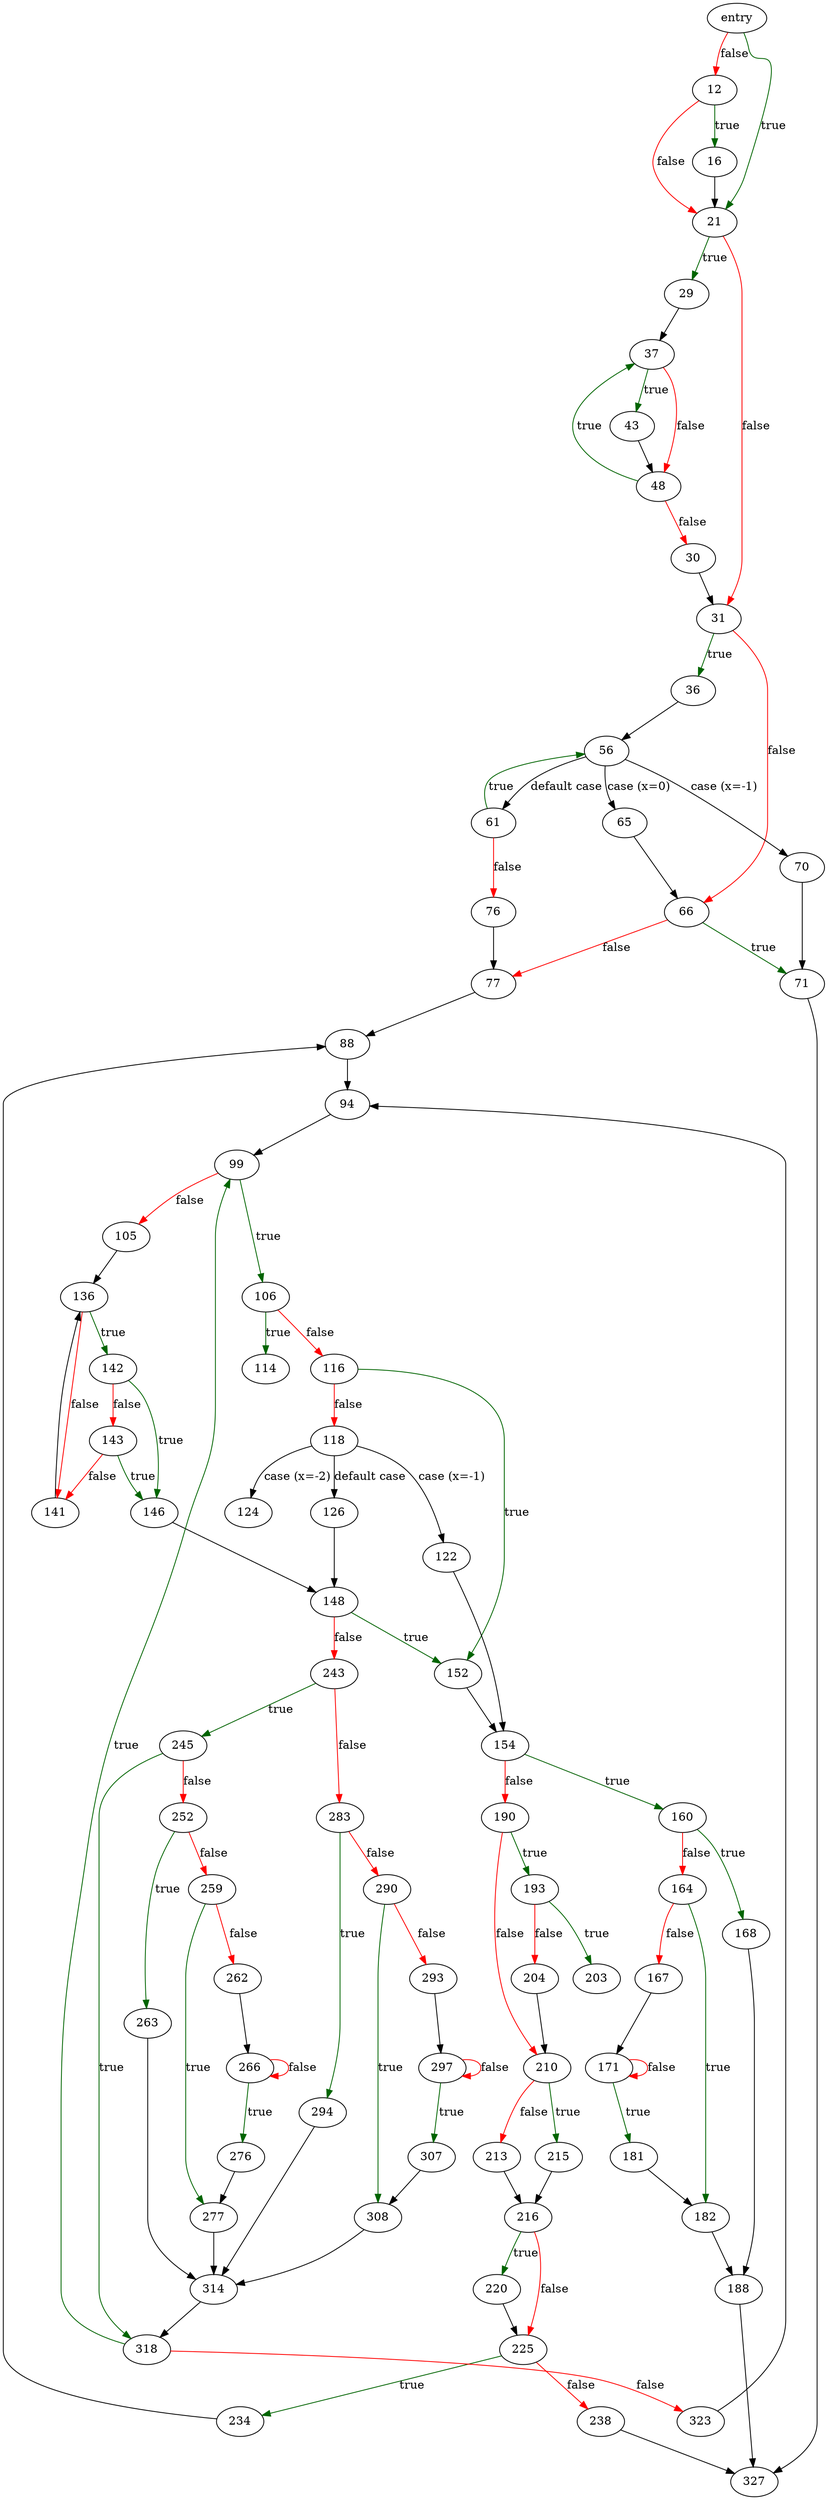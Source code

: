 digraph "tac_seekable" {
	// Node definitions.
	3 [label=entry];
	12;
	16;
	21;
	29;
	30;
	31;
	36;
	37;
	43;
	48;
	56;
	61;
	65;
	66;
	70;
	71;
	76;
	77;
	88;
	94;
	99;
	105;
	106;
	114;
	116;
	118;
	122;
	124;
	126;
	136;
	141;
	142;
	143;
	146;
	148;
	152;
	154;
	160;
	164;
	167;
	168;
	171;
	181;
	182;
	188;
	190;
	193;
	203;
	204;
	210;
	213;
	215;
	216;
	220;
	225;
	234;
	238;
	243;
	245;
	252;
	259;
	262;
	263;
	266;
	276;
	277;
	283;
	290;
	293;
	294;
	297;
	307;
	308;
	314;
	318;
	323;
	327;

	// Edge definitions.
	3 -> 12 [
		color=red
		label=false
	];
	3 -> 21 [
		color=darkgreen
		label=true
	];
	12 -> 16 [
		color=darkgreen
		label=true
	];
	12 -> 21 [
		color=red
		label=false
	];
	16 -> 21;
	21 -> 29 [
		color=darkgreen
		label=true
	];
	21 -> 31 [
		color=red
		label=false
	];
	29 -> 37;
	30 -> 31;
	31 -> 36 [
		color=darkgreen
		label=true
	];
	31 -> 66 [
		color=red
		label=false
	];
	36 -> 56;
	37 -> 43 [
		color=darkgreen
		label=true
	];
	37 -> 48 [
		color=red
		label=false
	];
	43 -> 48;
	48 -> 30 [
		color=red
		label=false
	];
	48 -> 37 [
		color=darkgreen
		label=true
	];
	56 -> 61 [label="default case"];
	56 -> 65 [label="case (x=0)"];
	56 -> 70 [label="case (x=-1)"];
	61 -> 56 [
		color=darkgreen
		label=true
	];
	61 -> 76 [
		color=red
		label=false
	];
	65 -> 66;
	66 -> 71 [
		color=darkgreen
		label=true
	];
	66 -> 77 [
		color=red
		label=false
	];
	70 -> 71;
	71 -> 327;
	76 -> 77;
	77 -> 88;
	88 -> 94;
	94 -> 99;
	99 -> 105 [
		color=red
		label=false
	];
	99 -> 106 [
		color=darkgreen
		label=true
	];
	105 -> 136;
	106 -> 114 [
		color=darkgreen
		label=true
	];
	106 -> 116 [
		color=red
		label=false
	];
	116 -> 118 [
		color=red
		label=false
	];
	116 -> 152 [
		color=darkgreen
		label=true
	];
	118 -> 122 [label="case (x=-1)"];
	118 -> 124 [label="case (x=-2)"];
	118 -> 126 [label="default case"];
	122 -> 154;
	126 -> 148;
	136 -> 141 [
		color=red
		label=false
	];
	136 -> 142 [
		color=darkgreen
		label=true
	];
	141 -> 136;
	142 -> 143 [
		color=red
		label=false
	];
	142 -> 146 [
		color=darkgreen
		label=true
	];
	143 -> 141 [
		color=red
		label=false
	];
	143 -> 146 [
		color=darkgreen
		label=true
	];
	146 -> 148;
	148 -> 152 [
		color=darkgreen
		label=true
	];
	148 -> 243 [
		color=red
		label=false
	];
	152 -> 154;
	154 -> 160 [
		color=darkgreen
		label=true
	];
	154 -> 190 [
		color=red
		label=false
	];
	160 -> 164 [
		color=red
		label=false
	];
	160 -> 168 [
		color=darkgreen
		label=true
	];
	164 -> 167 [
		color=red
		label=false
	];
	164 -> 182 [
		color=darkgreen
		label=true
	];
	167 -> 171;
	168 -> 188;
	171 -> 171 [
		color=red
		label=false
	];
	171 -> 181 [
		color=darkgreen
		label=true
	];
	181 -> 182;
	182 -> 188;
	188 -> 327;
	190 -> 193 [
		color=darkgreen
		label=true
	];
	190 -> 210 [
		color=red
		label=false
	];
	193 -> 203 [
		color=darkgreen
		label=true
	];
	193 -> 204 [
		color=red
		label=false
	];
	204 -> 210;
	210 -> 213 [
		color=red
		label=false
	];
	210 -> 215 [
		color=darkgreen
		label=true
	];
	213 -> 216;
	215 -> 216;
	216 -> 220 [
		color=darkgreen
		label=true
	];
	216 -> 225 [
		color=red
		label=false
	];
	220 -> 225;
	225 -> 234 [
		color=darkgreen
		label=true
	];
	225 -> 238 [
		color=red
		label=false
	];
	234 -> 88;
	238 -> 327;
	243 -> 245 [
		color=darkgreen
		label=true
	];
	243 -> 283 [
		color=red
		label=false
	];
	245 -> 252 [
		color=red
		label=false
	];
	245 -> 318 [
		color=darkgreen
		label=true
	];
	252 -> 259 [
		color=red
		label=false
	];
	252 -> 263 [
		color=darkgreen
		label=true
	];
	259 -> 262 [
		color=red
		label=false
	];
	259 -> 277 [
		color=darkgreen
		label=true
	];
	262 -> 266;
	263 -> 314;
	266 -> 266 [
		color=red
		label=false
	];
	266 -> 276 [
		color=darkgreen
		label=true
	];
	276 -> 277;
	277 -> 314;
	283 -> 290 [
		color=red
		label=false
	];
	283 -> 294 [
		color=darkgreen
		label=true
	];
	290 -> 293 [
		color=red
		label=false
	];
	290 -> 308 [
		color=darkgreen
		label=true
	];
	293 -> 297;
	294 -> 314;
	297 -> 297 [
		color=red
		label=false
	];
	297 -> 307 [
		color=darkgreen
		label=true
	];
	307 -> 308;
	308 -> 314;
	314 -> 318;
	318 -> 99 [
		color=darkgreen
		label=true
	];
	318 -> 323 [
		color=red
		label=false
	];
	323 -> 94;
}